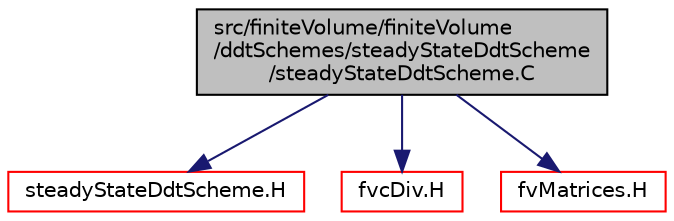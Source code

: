 digraph "src/finiteVolume/finiteVolume/ddtSchemes/steadyStateDdtScheme/steadyStateDdtScheme.C"
{
  bgcolor="transparent";
  edge [fontname="Helvetica",fontsize="10",labelfontname="Helvetica",labelfontsize="10"];
  node [fontname="Helvetica",fontsize="10",shape=record];
  Node0 [label="src/finiteVolume/finiteVolume\l/ddtSchemes/steadyStateDdtScheme\l/steadyStateDdtScheme.C",height=0.2,width=0.4,color="black", fillcolor="grey75", style="filled", fontcolor="black"];
  Node0 -> Node1 [color="midnightblue",fontsize="10",style="solid",fontname="Helvetica"];
  Node1 [label="steadyStateDdtScheme.H",height=0.2,width=0.4,color="red",URL="$a03062.html"];
  Node0 -> Node142 [color="midnightblue",fontsize="10",style="solid",fontname="Helvetica"];
  Node142 [label="fvcDiv.H",height=0.2,width=0.4,color="red",URL="$a03134.html",tooltip="Calculate the divergence of the given field. "];
  Node0 -> Node143 [color="midnightblue",fontsize="10",style="solid",fontname="Helvetica"];
  Node143 [label="fvMatrices.H",height=0.2,width=0.4,color="red",URL="$a03458.html",tooltip="A special matrix type and solver, designed for finite volume solutions of scalar equations. "];
}
